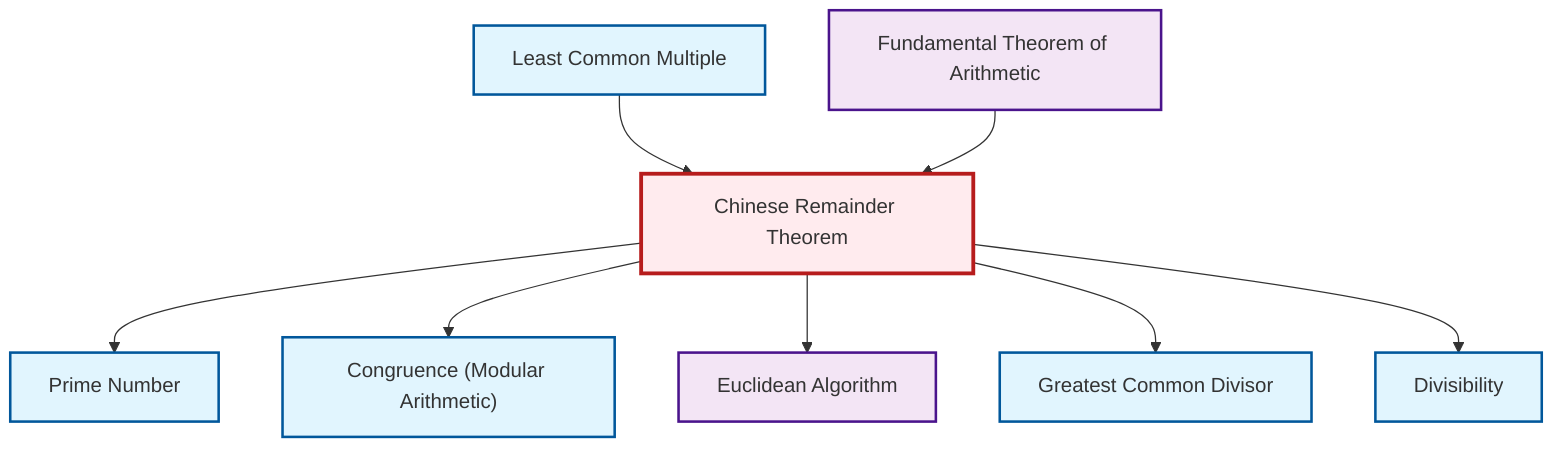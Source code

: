 graph TD
    classDef definition fill:#e1f5fe,stroke:#01579b,stroke-width:2px
    classDef theorem fill:#f3e5f5,stroke:#4a148c,stroke-width:2px
    classDef axiom fill:#fff3e0,stroke:#e65100,stroke-width:2px
    classDef example fill:#e8f5e9,stroke:#1b5e20,stroke-width:2px
    classDef current fill:#ffebee,stroke:#b71c1c,stroke-width:3px
    def-lcm["Least Common Multiple"]:::definition
    def-congruence["Congruence (Modular Arithmetic)"]:::definition
    def-prime["Prime Number"]:::definition
    def-divisibility["Divisibility"]:::definition
    thm-fundamental-arithmetic["Fundamental Theorem of Arithmetic"]:::theorem
    def-gcd["Greatest Common Divisor"]:::definition
    thm-chinese-remainder["Chinese Remainder Theorem"]:::theorem
    thm-euclidean-algorithm["Euclidean Algorithm"]:::theorem
    thm-chinese-remainder --> def-prime
    def-lcm --> thm-chinese-remainder
    thm-chinese-remainder --> def-congruence
    thm-fundamental-arithmetic --> thm-chinese-remainder
    thm-chinese-remainder --> thm-euclidean-algorithm
    thm-chinese-remainder --> def-gcd
    thm-chinese-remainder --> def-divisibility
    class thm-chinese-remainder current